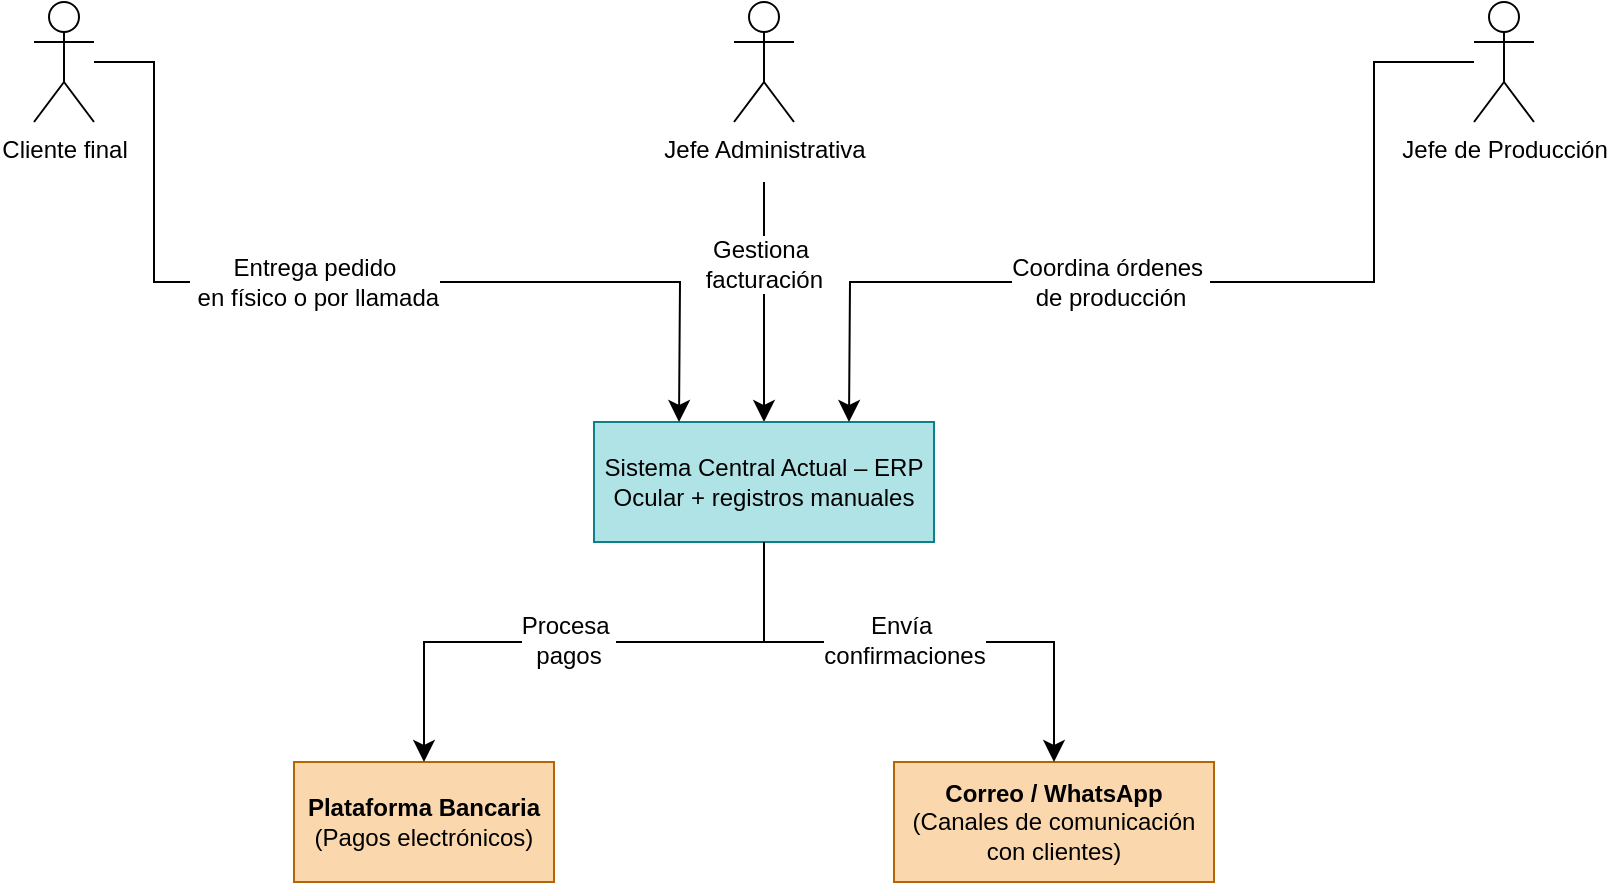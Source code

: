 <mxfile version="28.1.2">
  <diagram name="Página-1" id="avLeGewz2R0BDdKo31yc">
    <mxGraphModel dx="1042" dy="579" grid="1" gridSize="10" guides="1" tooltips="1" connect="1" arrows="1" fold="1" page="1" pageScale="1" pageWidth="1169" pageHeight="827" math="0" shadow="0">
      <root>
        <mxCell id="0" />
        <mxCell id="1" parent="0" />
        <mxCell id="eGGljI_kPMmt3IyISTj0-1" value="Cliente final" style="shape=umlActor;verticalLabelPosition=bottom;verticalAlign=top;html=1;outlineConnect=0;" vertex="1" parent="1">
          <mxGeometry x="140" y="60" width="30" height="60" as="geometry" />
        </mxCell>
        <mxCell id="eGGljI_kPMmt3IyISTj0-10" value="" style="edgeStyle=none;curved=1;rounded=0;orthogonalLoop=1;jettySize=auto;html=1;fontSize=12;startSize=8;endSize=8;" edge="1" parent="1" target="eGGljI_kPMmt3IyISTj0-8">
          <mxGeometry relative="1" as="geometry">
            <mxPoint x="505" y="150" as="sourcePoint" />
          </mxGeometry>
        </mxCell>
        <mxCell id="eGGljI_kPMmt3IyISTj0-18" value="Gestiona&lt;div&gt;&amp;nbsp;facturación&lt;/div&gt;" style="edgeLabel;html=1;align=center;verticalAlign=middle;resizable=0;points=[];fontSize=12;" vertex="1" connectable="0" parent="eGGljI_kPMmt3IyISTj0-10">
          <mxGeometry x="-0.323" y="-2" relative="1" as="geometry">
            <mxPoint as="offset" />
          </mxGeometry>
        </mxCell>
        <mxCell id="eGGljI_kPMmt3IyISTj0-2" value="Jefe Administrativa" style="shape=umlActor;verticalLabelPosition=bottom;verticalAlign=top;html=1;outlineConnect=0;" vertex="1" parent="1">
          <mxGeometry x="490" y="60" width="30" height="60" as="geometry" />
        </mxCell>
        <mxCell id="eGGljI_kPMmt3IyISTj0-4" value="Jefe de Producción" style="shape=umlActor;verticalLabelPosition=bottom;verticalAlign=top;html=1;outlineConnect=0;" vertex="1" parent="1">
          <mxGeometry x="860" y="60" width="30" height="60" as="geometry" />
        </mxCell>
        <mxCell id="eGGljI_kPMmt3IyISTj0-8" value="Sistema Central Actual – ERP Ocular + registros manuales" style="rounded=0;whiteSpace=wrap;html=1;fillColor=#b0e3e6;strokeColor=#0e8088;" vertex="1" parent="1">
          <mxGeometry x="420" y="270" width="170" height="60" as="geometry" />
        </mxCell>
        <mxCell id="eGGljI_kPMmt3IyISTj0-11" value="" style="endArrow=classic;html=1;rounded=0;fontSize=12;startSize=8;endSize=8;curved=0;entryX=0.25;entryY=0;entryDx=0;entryDy=0;" edge="1" parent="1" source="eGGljI_kPMmt3IyISTj0-1" target="eGGljI_kPMmt3IyISTj0-8">
          <mxGeometry width="50" height="50" relative="1" as="geometry">
            <mxPoint x="510" y="330" as="sourcePoint" />
            <mxPoint x="510" y="270" as="targetPoint" />
            <Array as="points">
              <mxPoint x="200" y="90" />
              <mxPoint x="200" y="200" />
              <mxPoint x="463" y="200" />
            </Array>
          </mxGeometry>
        </mxCell>
        <mxCell id="eGGljI_kPMmt3IyISTj0-17" value="Entrega pedido&lt;div&gt;&amp;nbsp;en físico o por llamada&lt;/div&gt;" style="edgeLabel;html=1;align=center;verticalAlign=middle;resizable=0;points=[];fontSize=12;" vertex="1" connectable="0" parent="eGGljI_kPMmt3IyISTj0-11">
          <mxGeometry x="-0.133" relative="1" as="geometry">
            <mxPoint x="15" as="offset" />
          </mxGeometry>
        </mxCell>
        <mxCell id="eGGljI_kPMmt3IyISTj0-12" value="" style="endArrow=classic;html=1;rounded=0;fontSize=12;startSize=8;endSize=8;curved=0;entryX=0.75;entryY=0;entryDx=0;entryDy=0;" edge="1" parent="1" source="eGGljI_kPMmt3IyISTj0-4" target="eGGljI_kPMmt3IyISTj0-8">
          <mxGeometry width="50" height="50" relative="1" as="geometry">
            <mxPoint x="530" y="170" as="sourcePoint" />
            <mxPoint x="580" y="120" as="targetPoint" />
            <Array as="points">
              <mxPoint x="810" y="90" />
              <mxPoint x="810" y="200" />
              <mxPoint x="548" y="200" />
            </Array>
          </mxGeometry>
        </mxCell>
        <mxCell id="eGGljI_kPMmt3IyISTj0-19" value="Coordina órdenes&amp;nbsp;&lt;div&gt;de producción&lt;/div&gt;" style="edgeLabel;html=1;align=center;verticalAlign=middle;resizable=0;points=[];fontSize=12;" vertex="1" connectable="0" parent="eGGljI_kPMmt3IyISTj0-12">
          <mxGeometry x="0.19" relative="1" as="geometry">
            <mxPoint as="offset" />
          </mxGeometry>
        </mxCell>
        <mxCell id="eGGljI_kPMmt3IyISTj0-13" value="&lt;strong data-end=&quot;605&quot; data-start=&quot;584&quot;&gt;Correo / WhatsApp&lt;/strong&gt; (Canales de comunicación con clientes)" style="rounded=0;whiteSpace=wrap;html=1;fillColor=#fad7ac;strokeColor=#b46504;" vertex="1" parent="1">
          <mxGeometry x="570" y="440" width="160" height="60" as="geometry" />
        </mxCell>
        <mxCell id="eGGljI_kPMmt3IyISTj0-14" value="&lt;strong data-end=&quot;554&quot; data-start=&quot;531&quot;&gt;Plataforma Bancaria&lt;/strong&gt; (Pagos electrónicos)" style="rounded=0;whiteSpace=wrap;html=1;fillColor=#fad7ac;strokeColor=#b46504;" vertex="1" parent="1">
          <mxGeometry x="270" y="440" width="130" height="60" as="geometry" />
        </mxCell>
        <mxCell id="eGGljI_kPMmt3IyISTj0-15" value="" style="endArrow=classic;html=1;rounded=0;fontSize=12;startSize=8;endSize=8;curved=0;exitX=0.5;exitY=1;exitDx=0;exitDy=0;entryX=0.5;entryY=0;entryDx=0;entryDy=0;" edge="1" parent="1" source="eGGljI_kPMmt3IyISTj0-8" target="eGGljI_kPMmt3IyISTj0-14">
          <mxGeometry width="50" height="50" relative="1" as="geometry">
            <mxPoint x="530" y="410" as="sourcePoint" />
            <mxPoint x="580" y="360" as="targetPoint" />
            <Array as="points">
              <mxPoint x="505" y="380" />
              <mxPoint x="335" y="380" />
            </Array>
          </mxGeometry>
        </mxCell>
        <mxCell id="eGGljI_kPMmt3IyISTj0-21" value="Procesa&amp;nbsp;&lt;div&gt;pagos&lt;/div&gt;" style="edgeLabel;html=1;align=center;verticalAlign=middle;resizable=0;points=[];fontSize=12;" vertex="1" connectable="0" parent="eGGljI_kPMmt3IyISTj0-15">
          <mxGeometry x="0.06" y="-1" relative="1" as="geometry">
            <mxPoint as="offset" />
          </mxGeometry>
        </mxCell>
        <mxCell id="eGGljI_kPMmt3IyISTj0-16" value="" style="endArrow=classic;html=1;rounded=0;fontSize=12;startSize=8;endSize=8;curved=0;exitX=0.5;exitY=1;exitDx=0;exitDy=0;entryX=0.5;entryY=0;entryDx=0;entryDy=0;" edge="1" parent="1" source="eGGljI_kPMmt3IyISTj0-8" target="eGGljI_kPMmt3IyISTj0-13">
          <mxGeometry width="50" height="50" relative="1" as="geometry">
            <mxPoint x="530" y="410" as="sourcePoint" />
            <mxPoint x="580" y="360" as="targetPoint" />
            <Array as="points">
              <mxPoint x="505" y="380" />
              <mxPoint x="650" y="380" />
            </Array>
          </mxGeometry>
        </mxCell>
        <mxCell id="eGGljI_kPMmt3IyISTj0-22" value="Envía&amp;nbsp;&lt;div&gt;confirmaciones&lt;/div&gt;" style="edgeLabel;html=1;align=center;verticalAlign=middle;resizable=0;points=[];fontSize=12;" vertex="1" connectable="0" parent="eGGljI_kPMmt3IyISTj0-16">
          <mxGeometry x="-0.062" y="1" relative="1" as="geometry">
            <mxPoint as="offset" />
          </mxGeometry>
        </mxCell>
      </root>
    </mxGraphModel>
  </diagram>
</mxfile>
